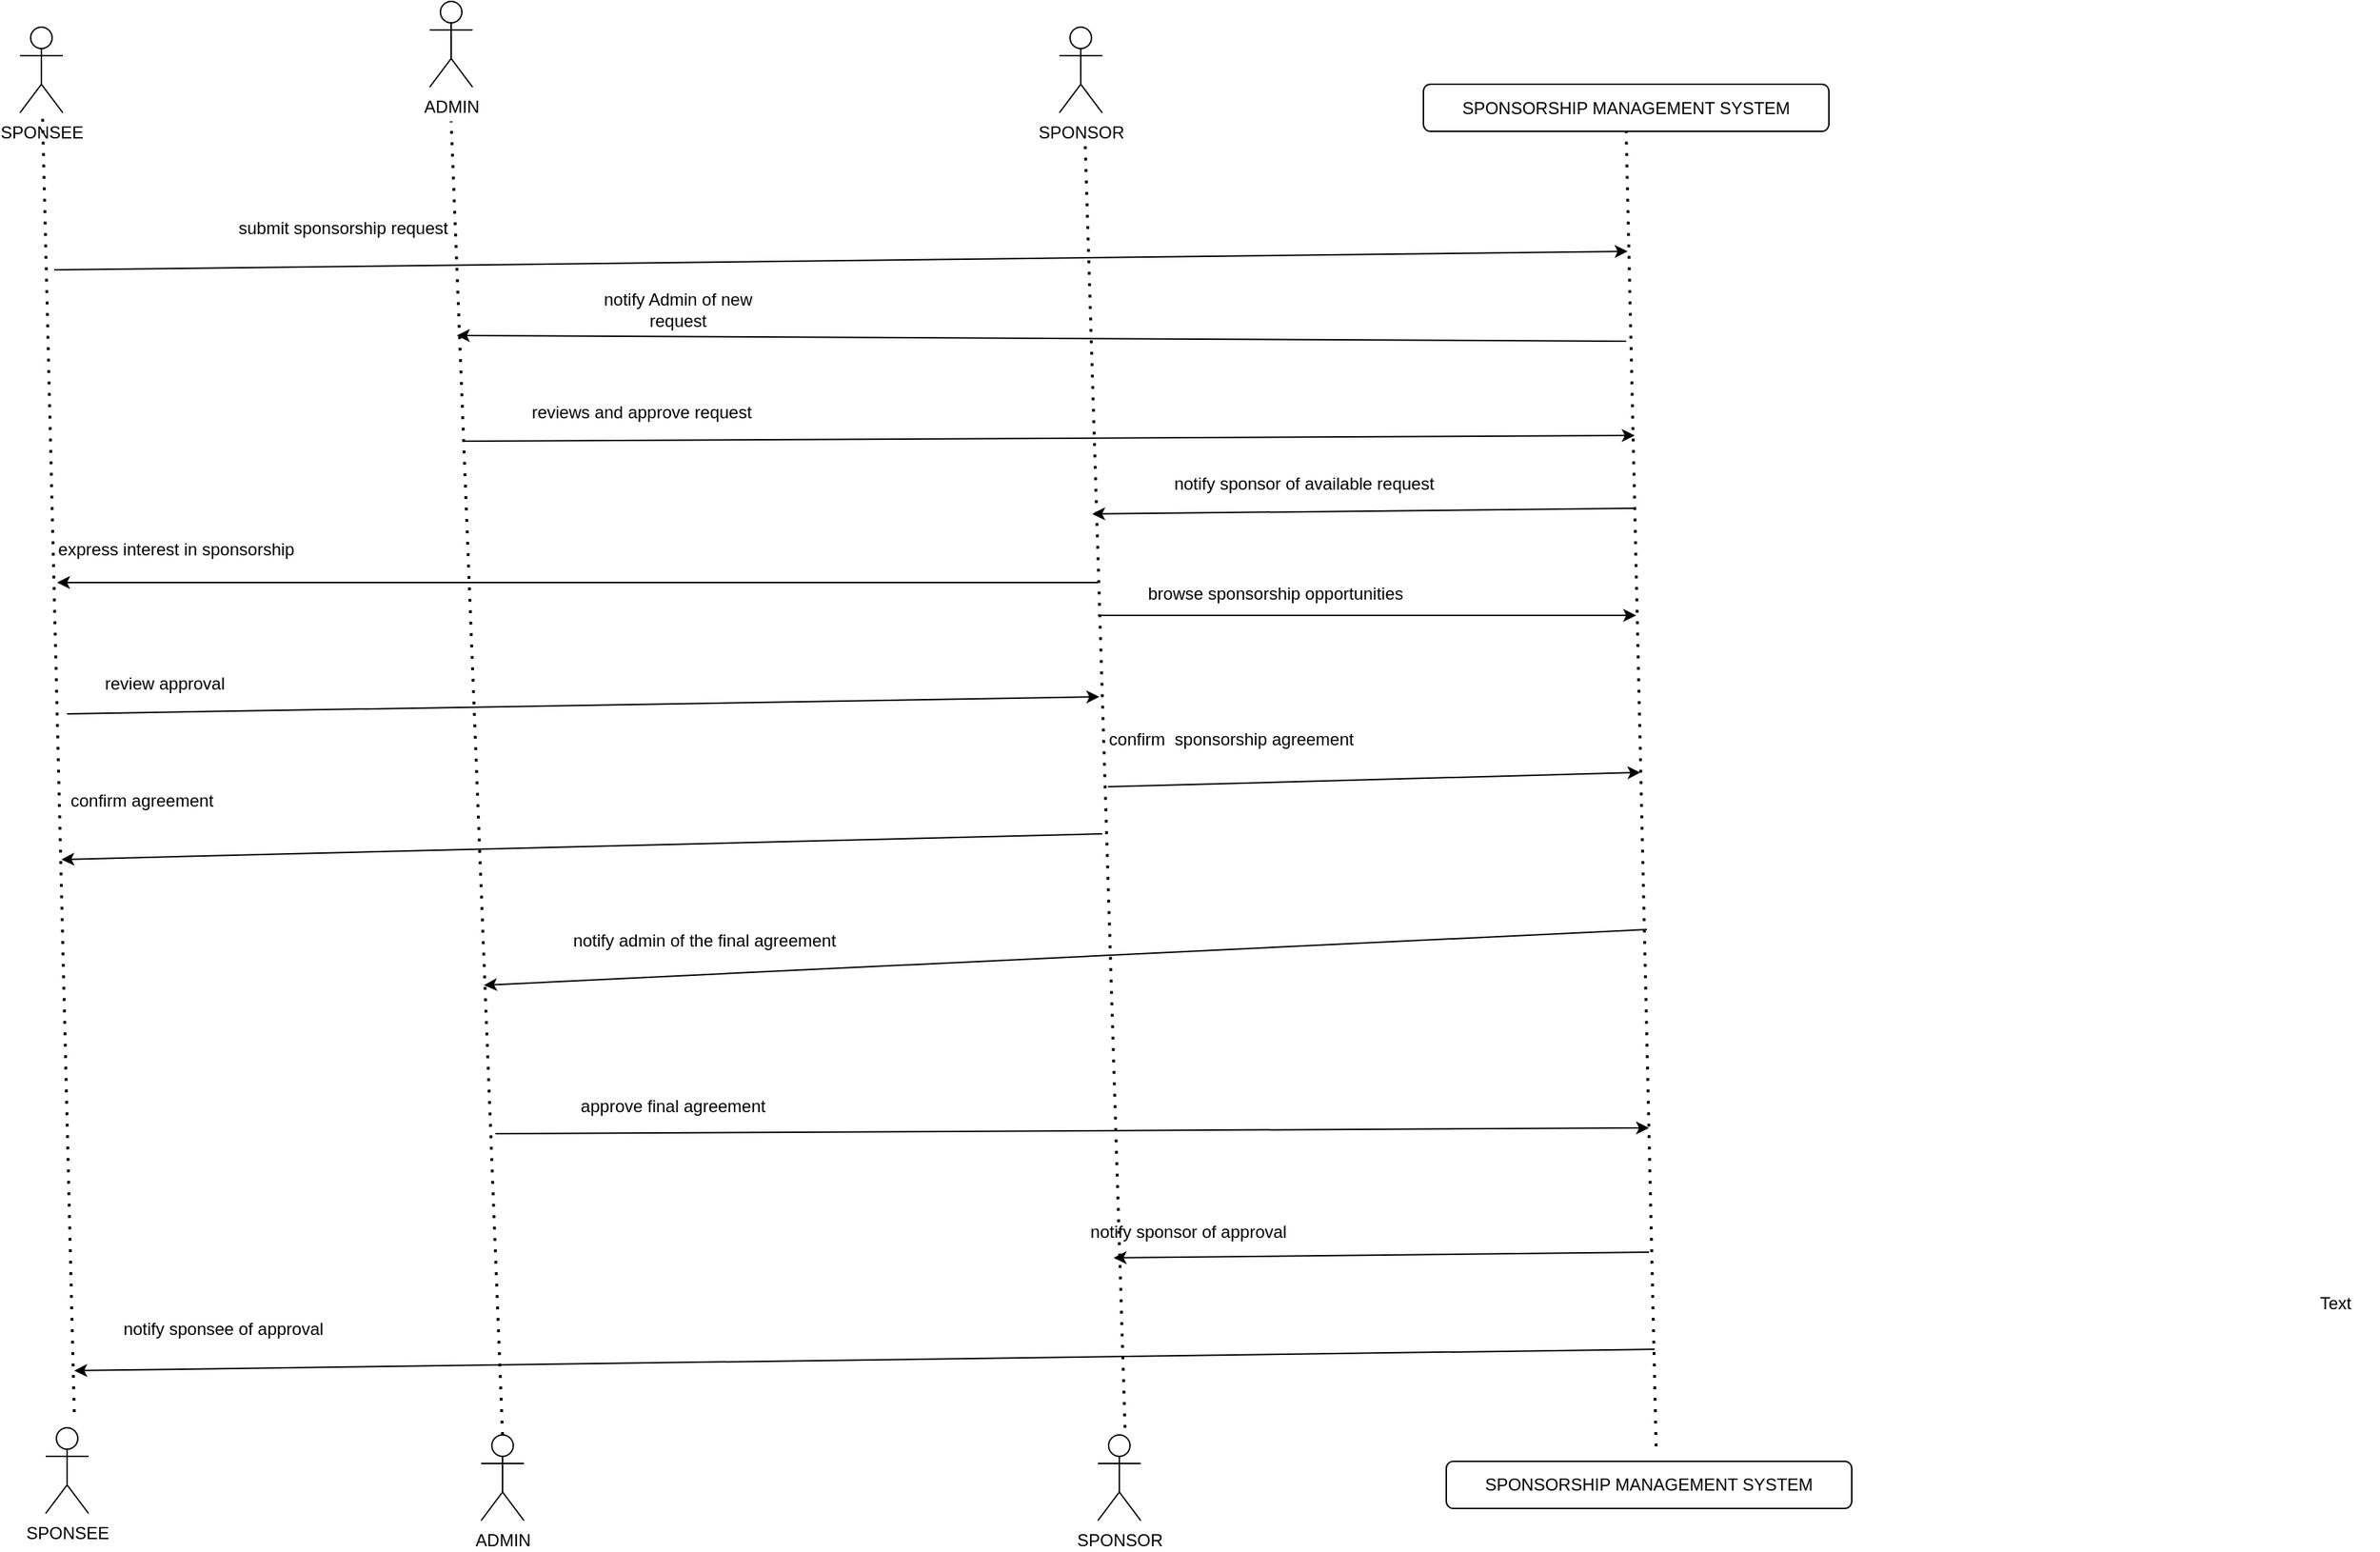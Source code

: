 <mxfile version="24.7.8">
  <diagram name="Page-1" id="goLkYx8yV17CemSyyyK2">
    <mxGraphModel dx="4116" dy="1736" grid="0" gridSize="10" guides="1" tooltips="1" connect="1" arrows="0" fold="1" page="0" pageScale="1" pageWidth="850" pageHeight="1100" math="0" shadow="0">
      <root>
        <mxCell id="0" />
        <mxCell id="1" parent="0" />
        <mxCell id="7QTIvbrDU5lFfidB-otQ-1" value="SPONSEE" style="shape=umlActor;verticalLabelPosition=bottom;verticalAlign=top;html=1;outlineConnect=0;" parent="1" vertex="1">
          <mxGeometry x="-415" y="146" width="30" height="60" as="geometry" />
        </mxCell>
        <mxCell id="7QTIvbrDU5lFfidB-otQ-2" value="ADMIN" style="shape=umlActor;verticalLabelPosition=bottom;verticalAlign=top;html=1;outlineConnect=0;" parent="1" vertex="1">
          <mxGeometry x="-128" y="128" width="30" height="60" as="geometry" />
        </mxCell>
        <mxCell id="7QTIvbrDU5lFfidB-otQ-3" value="SPONSOR" style="shape=umlActor;verticalLabelPosition=bottom;verticalAlign=top;html=1;outlineConnect=0;" parent="1" vertex="1">
          <mxGeometry x="313" y="146" width="30" height="60" as="geometry" />
        </mxCell>
        <mxCell id="7QTIvbrDU5lFfidB-otQ-6" value="SPONSORSHIP MANAGEMENT SYSTEM" style="rounded=1;whiteSpace=wrap;html=1;" parent="1" vertex="1">
          <mxGeometry x="568" y="186" width="284" height="33" as="geometry" />
        </mxCell>
        <mxCell id="7QTIvbrDU5lFfidB-otQ-7" value="" style="endArrow=none;dashed=1;html=1;dashPattern=1 3;strokeWidth=2;rounded=0;" parent="1" target="7QTIvbrDU5lFfidB-otQ-1" edge="1">
          <mxGeometry width="50" height="50" relative="1" as="geometry">
            <mxPoint x="-377" y="1116" as="sourcePoint" />
            <mxPoint x="-206" y="211" as="targetPoint" />
          </mxGeometry>
        </mxCell>
        <mxCell id="7QTIvbrDU5lFfidB-otQ-8" value="" style="endArrow=none;dashed=1;html=1;dashPattern=1 3;strokeWidth=2;rounded=0;exitX=0.5;exitY=0;exitDx=0;exitDy=0;exitPerimeter=0;" parent="1" source="7QTIvbrDU5lFfidB-otQ-11" edge="1">
          <mxGeometry width="50" height="50" relative="1" as="geometry">
            <mxPoint x="-105" y="744" as="sourcePoint" />
            <mxPoint x="-113" y="212" as="targetPoint" />
          </mxGeometry>
        </mxCell>
        <mxCell id="7QTIvbrDU5lFfidB-otQ-9" value="SPONSEE" style="shape=umlActor;verticalLabelPosition=bottom;verticalAlign=top;html=1;outlineConnect=0;" parent="1" vertex="1">
          <mxGeometry x="-397" y="1127" width="30" height="60" as="geometry" />
        </mxCell>
        <mxCell id="7QTIvbrDU5lFfidB-otQ-11" value="ADMIN" style="shape=umlActor;verticalLabelPosition=bottom;verticalAlign=top;html=1;outlineConnect=0;" parent="1" vertex="1">
          <mxGeometry x="-92" y="1132" width="30" height="60" as="geometry" />
        </mxCell>
        <mxCell id="7QTIvbrDU5lFfidB-otQ-12" value="" style="endArrow=none;dashed=1;html=1;dashPattern=1 3;strokeWidth=2;rounded=0;" parent="1" edge="1">
          <mxGeometry width="50" height="50" relative="1" as="geometry">
            <mxPoint x="359" y="1127" as="sourcePoint" />
            <mxPoint x="331" y="225" as="targetPoint" />
          </mxGeometry>
        </mxCell>
        <mxCell id="7QTIvbrDU5lFfidB-otQ-13" value="SPONSOR" style="shape=umlActor;verticalLabelPosition=bottom;verticalAlign=top;html=1;outlineConnect=0;" parent="1" vertex="1">
          <mxGeometry x="340" y="1132" width="30" height="60" as="geometry" />
        </mxCell>
        <mxCell id="7QTIvbrDU5lFfidB-otQ-14" value="" style="endArrow=classic;html=1;rounded=0;" parent="1" edge="1">
          <mxGeometry width="50" height="50" relative="1" as="geometry">
            <mxPoint x="-382" y="627" as="sourcePoint" />
            <mxPoint x="341" y="615" as="targetPoint" />
          </mxGeometry>
        </mxCell>
        <mxCell id="7QTIvbrDU5lFfidB-otQ-15" value="" style="endArrow=classic;html=1;rounded=0;" parent="1" edge="1">
          <mxGeometry width="50" height="50" relative="1" as="geometry">
            <mxPoint x="340" y="558" as="sourcePoint" />
            <mxPoint x="717" y="558" as="targetPoint" />
          </mxGeometry>
        </mxCell>
        <mxCell id="7QTIvbrDU5lFfidB-otQ-16" value="" style="endArrow=classic;html=1;rounded=0;" parent="1" edge="1">
          <mxGeometry width="50" height="50" relative="1" as="geometry">
            <mxPoint x="347" y="678" as="sourcePoint" />
            <mxPoint x="720" y="668" as="targetPoint" />
          </mxGeometry>
        </mxCell>
        <mxCell id="7QTIvbrDU5lFfidB-otQ-17" value="" style="endArrow=none;dashed=1;html=1;dashPattern=1 3;strokeWidth=2;rounded=0;" parent="1" edge="1">
          <mxGeometry width="50" height="50" relative="1" as="geometry">
            <mxPoint x="731" y="1140" as="sourcePoint" />
            <mxPoint x="710" y="219" as="targetPoint" />
          </mxGeometry>
        </mxCell>
        <mxCell id="7QTIvbrDU5lFfidB-otQ-18" value="SPONSORSHIP MANAGEMENT SYSTEM" style="rounded=1;whiteSpace=wrap;html=1;" parent="1" vertex="1">
          <mxGeometry x="584" y="1150.5" width="284" height="33" as="geometry" />
        </mxCell>
        <mxCell id="7QTIvbrDU5lFfidB-otQ-19" value="" style="endArrow=classic;html=1;rounded=0;" parent="1" edge="1">
          <mxGeometry width="50" height="50" relative="1" as="geometry">
            <mxPoint x="715" y="483" as="sourcePoint" />
            <mxPoint x="336" y="487" as="targetPoint" />
          </mxGeometry>
        </mxCell>
        <mxCell id="7QTIvbrDU5lFfidB-otQ-20" value="" style="endArrow=classic;html=1;rounded=0;" parent="1" edge="1">
          <mxGeometry width="50" height="50" relative="1" as="geometry">
            <mxPoint x="-391" y="316" as="sourcePoint" />
            <mxPoint x="711" y="303" as="targetPoint" />
          </mxGeometry>
        </mxCell>
        <mxCell id="7QTIvbrDU5lFfidB-otQ-21" value="" style="endArrow=classic;html=1;rounded=0;" parent="1" edge="1">
          <mxGeometry width="50" height="50" relative="1" as="geometry">
            <mxPoint x="-82" y="921" as="sourcePoint" />
            <mxPoint x="726" y="917" as="targetPoint" />
          </mxGeometry>
        </mxCell>
        <mxCell id="7QTIvbrDU5lFfidB-otQ-22" value="" style="endArrow=classic;html=1;rounded=0;" parent="1" edge="1">
          <mxGeometry width="50" height="50" relative="1" as="geometry">
            <mxPoint x="710" y="366" as="sourcePoint" />
            <mxPoint x="-109" y="362" as="targetPoint" />
          </mxGeometry>
        </mxCell>
        <mxCell id="7QTIvbrDU5lFfidB-otQ-23" value="" style="endArrow=classic;html=1;rounded=0;" parent="1" edge="1">
          <mxGeometry width="50" height="50" relative="1" as="geometry">
            <mxPoint x="340" y="535" as="sourcePoint" />
            <mxPoint x="-389" y="535" as="targetPoint" />
          </mxGeometry>
        </mxCell>
        <mxCell id="7QTIvbrDU5lFfidB-otQ-27" value="" style="endArrow=classic;html=1;rounded=0;" parent="1" edge="1">
          <mxGeometry width="50" height="50" relative="1" as="geometry">
            <mxPoint x="730" y="1072" as="sourcePoint" />
            <mxPoint x="-377" y="1087" as="targetPoint" />
          </mxGeometry>
        </mxCell>
        <mxCell id="7QTIvbrDU5lFfidB-otQ-29" value="" style="endArrow=classic;html=1;rounded=0;" parent="1" edge="1">
          <mxGeometry width="50" height="50" relative="1" as="geometry">
            <mxPoint x="724.5" y="778" as="sourcePoint" />
            <mxPoint x="-90" y="817" as="targetPoint" />
          </mxGeometry>
        </mxCell>
        <mxCell id="7QTIvbrDU5lFfidB-otQ-31" value="" style="endArrow=classic;html=1;rounded=0;" parent="1" edge="1">
          <mxGeometry width="50" height="50" relative="1" as="geometry">
            <mxPoint x="-105" y="436" as="sourcePoint" />
            <mxPoint x="716" y="432" as="targetPoint" />
          </mxGeometry>
        </mxCell>
        <mxCell id="7QTIvbrDU5lFfidB-otQ-32" value="" style="endArrow=classic;html=1;rounded=0;" parent="1" edge="1">
          <mxGeometry width="50" height="50" relative="1" as="geometry">
            <mxPoint x="726" y="1004" as="sourcePoint" />
            <mxPoint x="351" y="1008" as="targetPoint" />
          </mxGeometry>
        </mxCell>
        <mxCell id="7QTIvbrDU5lFfidB-otQ-34" value="" style="endArrow=classic;html=1;rounded=0;" parent="1" edge="1">
          <mxGeometry width="50" height="50" relative="1" as="geometry">
            <mxPoint x="343" y="711" as="sourcePoint" />
            <mxPoint x="-386" y="729" as="targetPoint" />
          </mxGeometry>
        </mxCell>
        <mxCell id="7QTIvbrDU5lFfidB-otQ-35" value="Text" style="text;html=1;align=center;verticalAlign=middle;whiteSpace=wrap;rounded=0;" parent="1" vertex="1">
          <mxGeometry x="1177" y="1025" width="60" height="30" as="geometry" />
        </mxCell>
        <mxCell id="7QTIvbrDU5lFfidB-otQ-36" value="submit sponsorship request" style="text;html=1;align=center;verticalAlign=middle;resizable=0;points=[];autosize=1;strokeColor=none;fillColor=none;" parent="1" vertex="1">
          <mxGeometry x="-272" y="274" width="165" height="26" as="geometry" />
        </mxCell>
        <mxCell id="7QTIvbrDU5lFfidB-otQ-37" value="notify Admin of new request" style="text;html=1;align=center;verticalAlign=middle;whiteSpace=wrap;rounded=0;" parent="1" vertex="1">
          <mxGeometry x="-18" y="329" width="128" height="30" as="geometry" />
        </mxCell>
        <mxCell id="7QTIvbrDU5lFfidB-otQ-38" value="reviews and approve request" style="text;html=1;align=center;verticalAlign=middle;resizable=0;points=[];autosize=1;strokeColor=none;fillColor=none;" parent="1" vertex="1">
          <mxGeometry x="-66" y="403" width="172" height="26" as="geometry" />
        </mxCell>
        <mxCell id="7QTIvbrDU5lFfidB-otQ-39" value="notify sponsor of available request" style="text;html=1;align=center;verticalAlign=middle;resizable=0;points=[];autosize=1;strokeColor=none;fillColor=none;" parent="1" vertex="1">
          <mxGeometry x="384" y="453" width="200" height="26" as="geometry" />
        </mxCell>
        <mxCell id="7QTIvbrDU5lFfidB-otQ-40" value="browse sponsorship opportunities" style="text;html=1;align=center;verticalAlign=middle;resizable=0;points=[];autosize=1;strokeColor=none;fillColor=none;" parent="1" vertex="1">
          <mxGeometry x="365" y="530" width="197" height="26" as="geometry" />
        </mxCell>
        <mxCell id="7QTIvbrDU5lFfidB-otQ-41" value="confirm&amp;nbsp; sponsorship agreement" style="text;html=1;align=center;verticalAlign=middle;resizable=0;points=[];autosize=1;strokeColor=none;fillColor=none;" parent="1" vertex="1">
          <mxGeometry x="338" y="632" width="189" height="26" as="geometry" />
        </mxCell>
        <mxCell id="7QTIvbrDU5lFfidB-otQ-42" value="notify admin of the final agreement" style="text;html=1;align=center;verticalAlign=middle;resizable=0;points=[];autosize=1;strokeColor=none;fillColor=none;" parent="1" vertex="1">
          <mxGeometry x="-37" y="773" width="202" height="26" as="geometry" />
        </mxCell>
        <mxCell id="7QTIvbrDU5lFfidB-otQ-43" value="approve final agreement" style="text;html=1;align=center;verticalAlign=middle;resizable=0;points=[];autosize=1;strokeColor=none;fillColor=none;" parent="1" vertex="1">
          <mxGeometry x="-32" y="889" width="147" height="26" as="geometry" />
        </mxCell>
        <mxCell id="7QTIvbrDU5lFfidB-otQ-44" value="notify sponsor of approval" style="text;html=1;align=center;verticalAlign=middle;resizable=0;points=[];autosize=1;strokeColor=none;fillColor=none;" parent="1" vertex="1">
          <mxGeometry x="325" y="977" width="155" height="26" as="geometry" />
        </mxCell>
        <mxCell id="7QTIvbrDU5lFfidB-otQ-45" value="notify sponsee of approval" style="text;html=1;align=center;verticalAlign=middle;resizable=0;points=[];autosize=1;strokeColor=none;fillColor=none;" parent="1" vertex="1">
          <mxGeometry x="-352" y="1045" width="158" height="26" as="geometry" />
        </mxCell>
        <mxCell id="7QTIvbrDU5lFfidB-otQ-46" value="confirm agreement" style="text;html=1;align=center;verticalAlign=middle;resizable=0;points=[];autosize=1;strokeColor=none;fillColor=none;" parent="1" vertex="1">
          <mxGeometry x="-389" y="675" width="118" height="26" as="geometry" />
        </mxCell>
        <mxCell id="7QTIvbrDU5lFfidB-otQ-47" value="review approval" style="text;html=1;align=center;verticalAlign=middle;resizable=0;points=[];autosize=1;strokeColor=none;fillColor=none;" parent="1" vertex="1">
          <mxGeometry x="-365" y="593" width="102" height="26" as="geometry" />
        </mxCell>
        <mxCell id="7QTIvbrDU5lFfidB-otQ-48" value="express interest in sponsorship" style="text;html=1;align=center;verticalAlign=middle;resizable=0;points=[];autosize=1;strokeColor=none;fillColor=none;" parent="1" vertex="1">
          <mxGeometry x="-398" y="499" width="183" height="26" as="geometry" />
        </mxCell>
      </root>
    </mxGraphModel>
  </diagram>
</mxfile>
